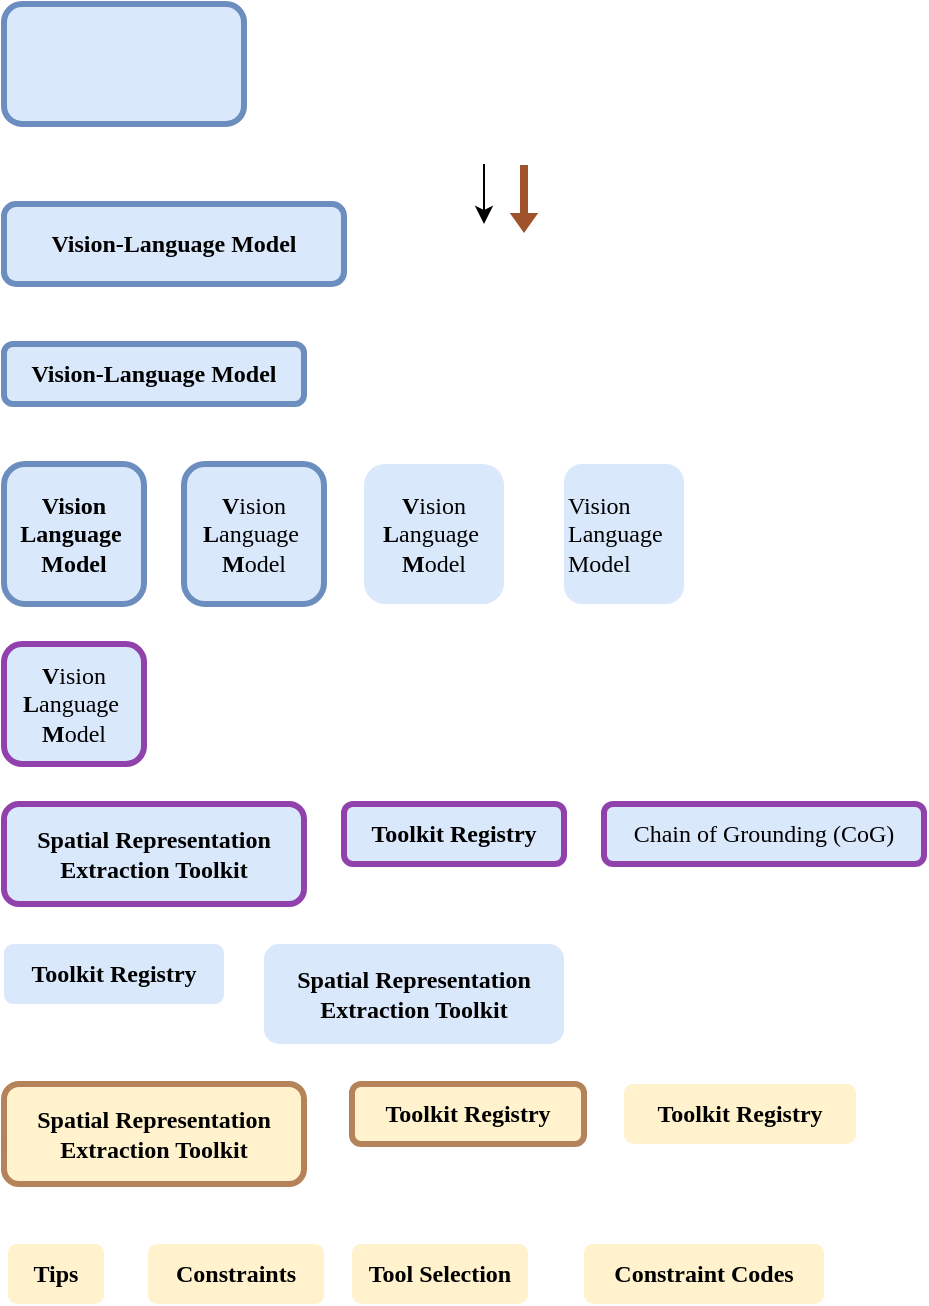 <mxfile version="26.2.14">
  <diagram name="第 1 页" id="XxKXaimhd3yALRL2m2mh">
    <mxGraphModel dx="693" dy="938" grid="1" gridSize="10" guides="1" tooltips="1" connect="1" arrows="1" fold="1" page="1" pageScale="1" pageWidth="827" pageHeight="1169" math="0" shadow="0">
      <root>
        <mxCell id="0" />
        <mxCell id="1" parent="0" />
        <mxCell id="YoX9qhpIbneQWNBXdLZ7-1" value="" style="rounded=1;whiteSpace=wrap;html=1;strokeWidth=3;fillColor=#dae8fc;strokeColor=#6c8ebf;" vertex="1" parent="1">
          <mxGeometry x="90" y="200" width="120" height="60" as="geometry" />
        </mxCell>
        <mxCell id="YoX9qhpIbneQWNBXdLZ7-2" value="&lt;font face=&quot;Times New Roman&quot;&gt;&lt;b&gt;&lt;span&gt;&lt;span&gt;Vision-Language Model&lt;/span&gt;&lt;/span&gt;&lt;/b&gt;&lt;/font&gt;" style="rounded=1;whiteSpace=wrap;html=1;strokeWidth=3;fillColor=#dae8fc;strokeColor=#6c8ebf;" vertex="1" parent="1">
          <mxGeometry x="90" y="300" width="170" height="40" as="geometry" />
        </mxCell>
        <mxCell id="YoX9qhpIbneQWNBXdLZ7-3" value="&lt;font face=&quot;Times New Roman&quot;&gt;&lt;b&gt;&lt;span&gt;&lt;span&gt;Vision-Language Model&lt;/span&gt;&lt;/span&gt;&lt;/b&gt;&lt;/font&gt;" style="rounded=1;whiteSpace=wrap;html=1;strokeWidth=3;fillColor=#dae8fc;strokeColor=#6c8ebf;" vertex="1" parent="1">
          <mxGeometry x="90" y="370" width="150" height="30" as="geometry" />
        </mxCell>
        <mxCell id="YoX9qhpIbneQWNBXdLZ7-4" value="" style="endArrow=classic;html=1;rounded=0;curved=0;jumpStyle=none;targetPerimeterSpacing=0;endSize=6;startSize=6;flowAnimation=0;" edge="1" parent="1">
          <mxGeometry width="50" height="50" relative="1" as="geometry">
            <mxPoint x="330" y="280" as="sourcePoint" />
            <mxPoint x="330" y="310" as="targetPoint" />
          </mxGeometry>
        </mxCell>
        <mxCell id="YoX9qhpIbneQWNBXdLZ7-6" value="" style="shape=flexArrow;endArrow=classic;html=1;rounded=0;fillColor=#a0522d;strokeColor=none;targetPerimeterSpacing=0;endSize=3;startSize=6;endWidth=9.2;width=4;shadow=0;" edge="1" parent="1">
          <mxGeometry width="50" height="50" relative="1" as="geometry">
            <mxPoint x="350" y="280" as="sourcePoint" />
            <mxPoint x="350" y="315" as="targetPoint" />
          </mxGeometry>
        </mxCell>
        <mxCell id="YoX9qhpIbneQWNBXdLZ7-7" value="&lt;div align=&quot;center&quot;&gt;&lt;font face=&quot;Times New Roman&quot;&gt;&lt;b&gt;&lt;span&gt;&lt;span&gt;Vision&lt;/span&gt;&lt;/span&gt;&lt;/b&gt;&lt;/font&gt;&lt;/div&gt;&lt;div align=&quot;center&quot;&gt;&lt;font face=&quot;Times New Roman&quot;&gt;&lt;b&gt;&lt;span&gt;&lt;span&gt;Language&amp;nbsp;&lt;/span&gt;&lt;/span&gt;&lt;/b&gt;&lt;/font&gt;&lt;/div&gt;&lt;div align=&quot;center&quot;&gt;&lt;font face=&quot;Times New Roman&quot;&gt;&lt;b&gt;&lt;span&gt;&lt;span&gt;Model&lt;/span&gt;&lt;/span&gt;&lt;/b&gt;&lt;/font&gt;&lt;/div&gt;" style="rounded=1;whiteSpace=wrap;html=1;strokeWidth=3;fillColor=#dae8fc;strokeColor=#6c8ebf;align=center;" vertex="1" parent="1">
          <mxGeometry x="90" y="430" width="70" height="70" as="geometry" />
        </mxCell>
        <mxCell id="YoX9qhpIbneQWNBXdLZ7-10" value="&lt;div align=&quot;center&quot;&gt;&lt;font face=&quot;Times New Roman&quot;&gt;&lt;span&gt;&lt;span&gt;&lt;b&gt;V&lt;/b&gt;ision&lt;/span&gt;&lt;/span&gt;&lt;/font&gt;&lt;/div&gt;&lt;div align=&quot;center&quot;&gt;&lt;font face=&quot;Times New Roman&quot;&gt;&lt;span&gt;&lt;span&gt;&lt;b&gt;L&lt;/b&gt;anguage&amp;nbsp;&lt;/span&gt;&lt;/span&gt;&lt;/font&gt;&lt;/div&gt;&lt;div align=&quot;center&quot;&gt;&lt;font face=&quot;Times New Roman&quot;&gt;&lt;span&gt;&lt;span&gt;&lt;b&gt;M&lt;/b&gt;odel&lt;/span&gt;&lt;/span&gt;&lt;/font&gt;&lt;/div&gt;" style="rounded=1;whiteSpace=wrap;html=1;strokeWidth=3;fillColor=#dae8fc;strokeColor=#6c8ebf;align=center;" vertex="1" parent="1">
          <mxGeometry x="180" y="430" width="70" height="70" as="geometry" />
        </mxCell>
        <mxCell id="YoX9qhpIbneQWNBXdLZ7-11" value="&lt;div align=&quot;center&quot;&gt;&lt;font face=&quot;Times New Roman&quot;&gt;&lt;span&gt;&lt;span&gt;&lt;b&gt;V&lt;/b&gt;ision&lt;/span&gt;&lt;/span&gt;&lt;/font&gt;&lt;/div&gt;&lt;div align=&quot;center&quot;&gt;&lt;font face=&quot;Times New Roman&quot;&gt;&lt;span&gt;&lt;span&gt;&lt;b&gt;L&lt;/b&gt;anguage&amp;nbsp;&lt;/span&gt;&lt;/span&gt;&lt;/font&gt;&lt;/div&gt;&lt;div align=&quot;center&quot;&gt;&lt;font face=&quot;Times New Roman&quot;&gt;&lt;span&gt;&lt;span&gt;&lt;b&gt;M&lt;/b&gt;odel&lt;/span&gt;&lt;/span&gt;&lt;/font&gt;&lt;/div&gt;" style="rounded=1;whiteSpace=wrap;html=1;strokeWidth=3;fillColor=#dae8fc;strokeColor=none;align=center;" vertex="1" parent="1">
          <mxGeometry x="270" y="430" width="70" height="70" as="geometry" />
        </mxCell>
        <mxCell id="YoX9qhpIbneQWNBXdLZ7-12" value="&lt;div align=&quot;left&quot;&gt;&lt;font face=&quot;Times New Roman&quot;&gt;Vision&amp;nbsp;&lt;/font&gt;&lt;br&gt;&lt;font face=&quot;Times New Roman&quot;&gt;Language&amp;nbsp;&lt;/font&gt;&lt;br&gt;&lt;font face=&quot;Times New Roman&quot;&gt;Model&lt;/font&gt;&lt;/div&gt;" style="rounded=1;whiteSpace=wrap;strokeWidth=3;fillColor=#dae8fc;strokeColor=none;align=left;labelBorderColor=none;textShadow=0;html=1;" vertex="1" parent="1">
          <mxGeometry x="370" y="430" width="60" height="70" as="geometry" />
        </mxCell>
        <mxCell id="YoX9qhpIbneQWNBXdLZ7-14" value="&lt;div align=&quot;center&quot;&gt;&lt;font face=&quot;Times New Roman&quot;&gt;&lt;span&gt;&lt;span&gt;&lt;b&gt;V&lt;/b&gt;ision&lt;/span&gt;&lt;/span&gt;&lt;/font&gt;&lt;/div&gt;&lt;div align=&quot;center&quot;&gt;&lt;font face=&quot;Times New Roman&quot;&gt;&lt;span&gt;&lt;span&gt;&lt;b&gt;L&lt;/b&gt;anguage&amp;nbsp;&lt;/span&gt;&lt;/span&gt;&lt;/font&gt;&lt;/div&gt;&lt;div align=&quot;center&quot;&gt;&lt;font face=&quot;Times New Roman&quot;&gt;&lt;span&gt;&lt;span&gt;&lt;b&gt;M&lt;/b&gt;odel&lt;/span&gt;&lt;/span&gt;&lt;/font&gt;&lt;/div&gt;" style="rounded=1;whiteSpace=wrap;html=1;strokeWidth=3;fillColor=#dae8fc;strokeColor=light-dark(#9141ac, #a9adff);align=center;" vertex="1" parent="1">
          <mxGeometry x="90" y="520" width="70" height="60" as="geometry" />
        </mxCell>
        <mxCell id="YoX9qhpIbneQWNBXdLZ7-15" value="&lt;font face=&quot;Times New Roman&quot;&gt;&lt;b&gt;Spatial Representation Extraction Toolkit&lt;/b&gt;&lt;/font&gt;" style="rounded=1;whiteSpace=wrap;html=1;strokeWidth=3;fillColor=#dae8fc;strokeColor=light-dark(#9141ac, #a9adff);align=center;" vertex="1" parent="1">
          <mxGeometry x="90" y="600" width="150" height="50" as="geometry" />
        </mxCell>
        <mxCell id="YoX9qhpIbneQWNBXdLZ7-17" value="&lt;font face=&quot;Times New Roman&quot;&gt;&lt;b&gt;Toolkit Registry&lt;/b&gt;&lt;/font&gt;" style="rounded=1;whiteSpace=wrap;html=1;strokeWidth=3;fillColor=#dae8fc;strokeColor=light-dark(#9141ac, #a9adff);align=center;" vertex="1" parent="1">
          <mxGeometry x="260" y="600" width="110" height="30" as="geometry" />
        </mxCell>
        <mxCell id="YoX9qhpIbneQWNBXdLZ7-18" value="&lt;font face=&quot;Times New Roman&quot;&gt;&lt;b&gt;Toolkit Registry&lt;/b&gt;&lt;/font&gt;" style="rounded=1;whiteSpace=wrap;html=1;strokeWidth=3;fillColor=#dae8fc;strokeColor=none;align=center;" vertex="1" parent="1">
          <mxGeometry x="90" y="670" width="110" height="30" as="geometry" />
        </mxCell>
        <mxCell id="YoX9qhpIbneQWNBXdLZ7-19" value="&lt;font face=&quot;Times New Roman&quot;&gt;&lt;b&gt;Spatial Representation Extraction Toolkit&lt;/b&gt;&lt;/font&gt;" style="rounded=1;whiteSpace=wrap;html=1;strokeWidth=3;fillColor=#dae8fc;strokeColor=none;align=center;" vertex="1" parent="1">
          <mxGeometry x="220" y="670" width="150" height="50" as="geometry" />
        </mxCell>
        <mxCell id="YoX9qhpIbneQWNBXdLZ7-20" value="&lt;div data-docx-has-block-data=&quot;false&quot; data-lark-html-role=&quot;root&quot; data-page-id=&quot;Y6xqdsJ0JoNIp3x1KjNcxyL0n1f&quot;&gt;&lt;div class=&quot;old-record-id-Jpved50hUo4uE4xDqZKcLIfEnAk&quot;&gt;&lt;font face=&quot;Times New Roman&quot;&gt;Chain of Grounding (CoG)&lt;/font&gt;&lt;/div&gt;&lt;/div&gt;&lt;font face=&quot;Times New Roman&quot;&gt;&lt;span class=&quot;lark-record-clipboard&quot; data-lark-record-format=&quot;docx/text&quot; data-lark-record-data=&quot;{&amp;quot;rootId&amp;quot;:&amp;quot;Y6xqdsJ0JoNIp3x1KjNcxyL0n1f&amp;quot;,&amp;quot;text&amp;quot;:{&amp;quot;initialAttributedTexts&amp;quot;:{&amp;quot;text&amp;quot;:{&amp;quot;0&amp;quot;:&amp;quot;Chain of Grounding (CoG)&amp;quot;},&amp;quot;attribs&amp;quot;:{&amp;quot;0&amp;quot;:&amp;quot;*0+o&amp;quot;}},&amp;quot;apool&amp;quot;:{&amp;quot;numToAttrib&amp;quot;:{&amp;quot;0&amp;quot;:[&amp;quot;author&amp;quot;,&amp;quot;7455933905562779650&amp;quot;]},&amp;quot;nextNum&amp;quot;:1}},&amp;quot;type&amp;quot;:&amp;quot;text&amp;quot;,&amp;quot;referenceRecordMap&amp;quot;:{},&amp;quot;extra&amp;quot;:{&amp;quot;channel&amp;quot;:&amp;quot;saas&amp;quot;,&amp;quot;isEqualBlockSelection&amp;quot;:false,&amp;quot;pasteRandomId&amp;quot;:&amp;quot;5d08a9c0-3101-4293-8adc-91da2f840806&amp;quot;,&amp;quot;mention_page_title&amp;quot;:{},&amp;quot;external_mention_url&amp;quot;:{}},&amp;quot;isKeepQuoteContainer&amp;quot;:false,&amp;quot;isFromCode&amp;quot;:false,&amp;quot;selection&amp;quot;:[{&amp;quot;id&amp;quot;:1047,&amp;quot;type&amp;quot;:&amp;quot;text&amp;quot;,&amp;quot;selection&amp;quot;:{&amp;quot;start&amp;quot;:4,&amp;quot;end&amp;quot;:28},&amp;quot;recordId&amp;quot;:&amp;quot;Jpved50hUo4uE4xDqZKcLIfEnAk&amp;quot;}],&amp;quot;payloadMap&amp;quot;:{},&amp;quot;isCut&amp;quot;:false}&quot;&gt;&lt;/span&gt;&lt;/font&gt;" style="rounded=1;whiteSpace=wrap;html=1;strokeWidth=3;fillColor=#dae8fc;strokeColor=light-dark(#9141ac, #a9adff);align=center;" vertex="1" parent="1">
          <mxGeometry x="390" y="600" width="160" height="30" as="geometry" />
        </mxCell>
        <mxCell id="YoX9qhpIbneQWNBXdLZ7-21" value="&lt;font face=&quot;Times New Roman&quot;&gt;&lt;b&gt;Spatial Representation Extraction Toolkit&lt;/b&gt;&lt;/font&gt;" style="rounded=1;whiteSpace=wrap;html=1;strokeWidth=3;fillColor=#fff2cc;strokeColor=light-dark(#b5835a, #00a200);align=center;" vertex="1" parent="1">
          <mxGeometry x="90" y="740" width="150" height="50" as="geometry" />
        </mxCell>
        <mxCell id="YoX9qhpIbneQWNBXdLZ7-23" value="&lt;font face=&quot;Times New Roman&quot;&gt;&lt;b&gt;Toolkit Registry&lt;/b&gt;&lt;/font&gt;" style="rounded=1;whiteSpace=wrap;html=1;strokeWidth=3;fillColor=#fff2cc;strokeColor=light-dark(#b5835a, #00a200);align=center;" vertex="1" parent="1">
          <mxGeometry x="264" y="740" width="116" height="30" as="geometry" />
        </mxCell>
        <mxCell id="YoX9qhpIbneQWNBXdLZ7-25" value="&lt;font face=&quot;Times New Roman&quot;&gt;&lt;b&gt;Toolkit Registry&lt;/b&gt;&lt;/font&gt;" style="rounded=1;whiteSpace=wrap;html=1;strokeWidth=3;fillColor=#fff2cc;strokeColor=none;align=center;" vertex="1" parent="1">
          <mxGeometry x="400" y="740" width="116" height="30" as="geometry" />
        </mxCell>
        <mxCell id="YoX9qhpIbneQWNBXdLZ7-26" value="&lt;font face=&quot;Times New Roman&quot;&gt;&lt;b&gt;Tips&lt;/b&gt;&lt;/font&gt;" style="rounded=1;whiteSpace=wrap;html=1;strokeWidth=3;fillColor=#fff2cc;strokeColor=none;align=center;" vertex="1" parent="1">
          <mxGeometry x="92" y="820" width="48" height="30" as="geometry" />
        </mxCell>
        <mxCell id="YoX9qhpIbneQWNBXdLZ7-27" value="&lt;font face=&quot;Times New Roman&quot;&gt;&lt;b&gt;Constraints&lt;/b&gt;&lt;/font&gt;" style="rounded=1;whiteSpace=wrap;html=1;strokeWidth=3;fillColor=#fff2cc;strokeColor=none;align=center;" vertex="1" parent="1">
          <mxGeometry x="162" y="820" width="88" height="30" as="geometry" />
        </mxCell>
        <mxCell id="YoX9qhpIbneQWNBXdLZ7-28" value="&lt;font face=&quot;Times New Roman&quot;&gt;&lt;b&gt;Tool Selection&lt;/b&gt;&lt;/font&gt;" style="rounded=1;whiteSpace=wrap;html=1;strokeWidth=3;fillColor=#fff2cc;strokeColor=none;align=center;" vertex="1" parent="1">
          <mxGeometry x="264" y="820" width="88" height="30" as="geometry" />
        </mxCell>
        <mxCell id="YoX9qhpIbneQWNBXdLZ7-30" value="&lt;font face=&quot;Times New Roman&quot;&gt;&lt;b&gt;Constraint Codes&lt;/b&gt;&lt;/font&gt;" style="rounded=1;whiteSpace=wrap;html=1;strokeWidth=3;fillColor=#fff2cc;strokeColor=none;align=center;" vertex="1" parent="1">
          <mxGeometry x="380" y="820" width="120" height="30" as="geometry" />
        </mxCell>
      </root>
    </mxGraphModel>
  </diagram>
</mxfile>
